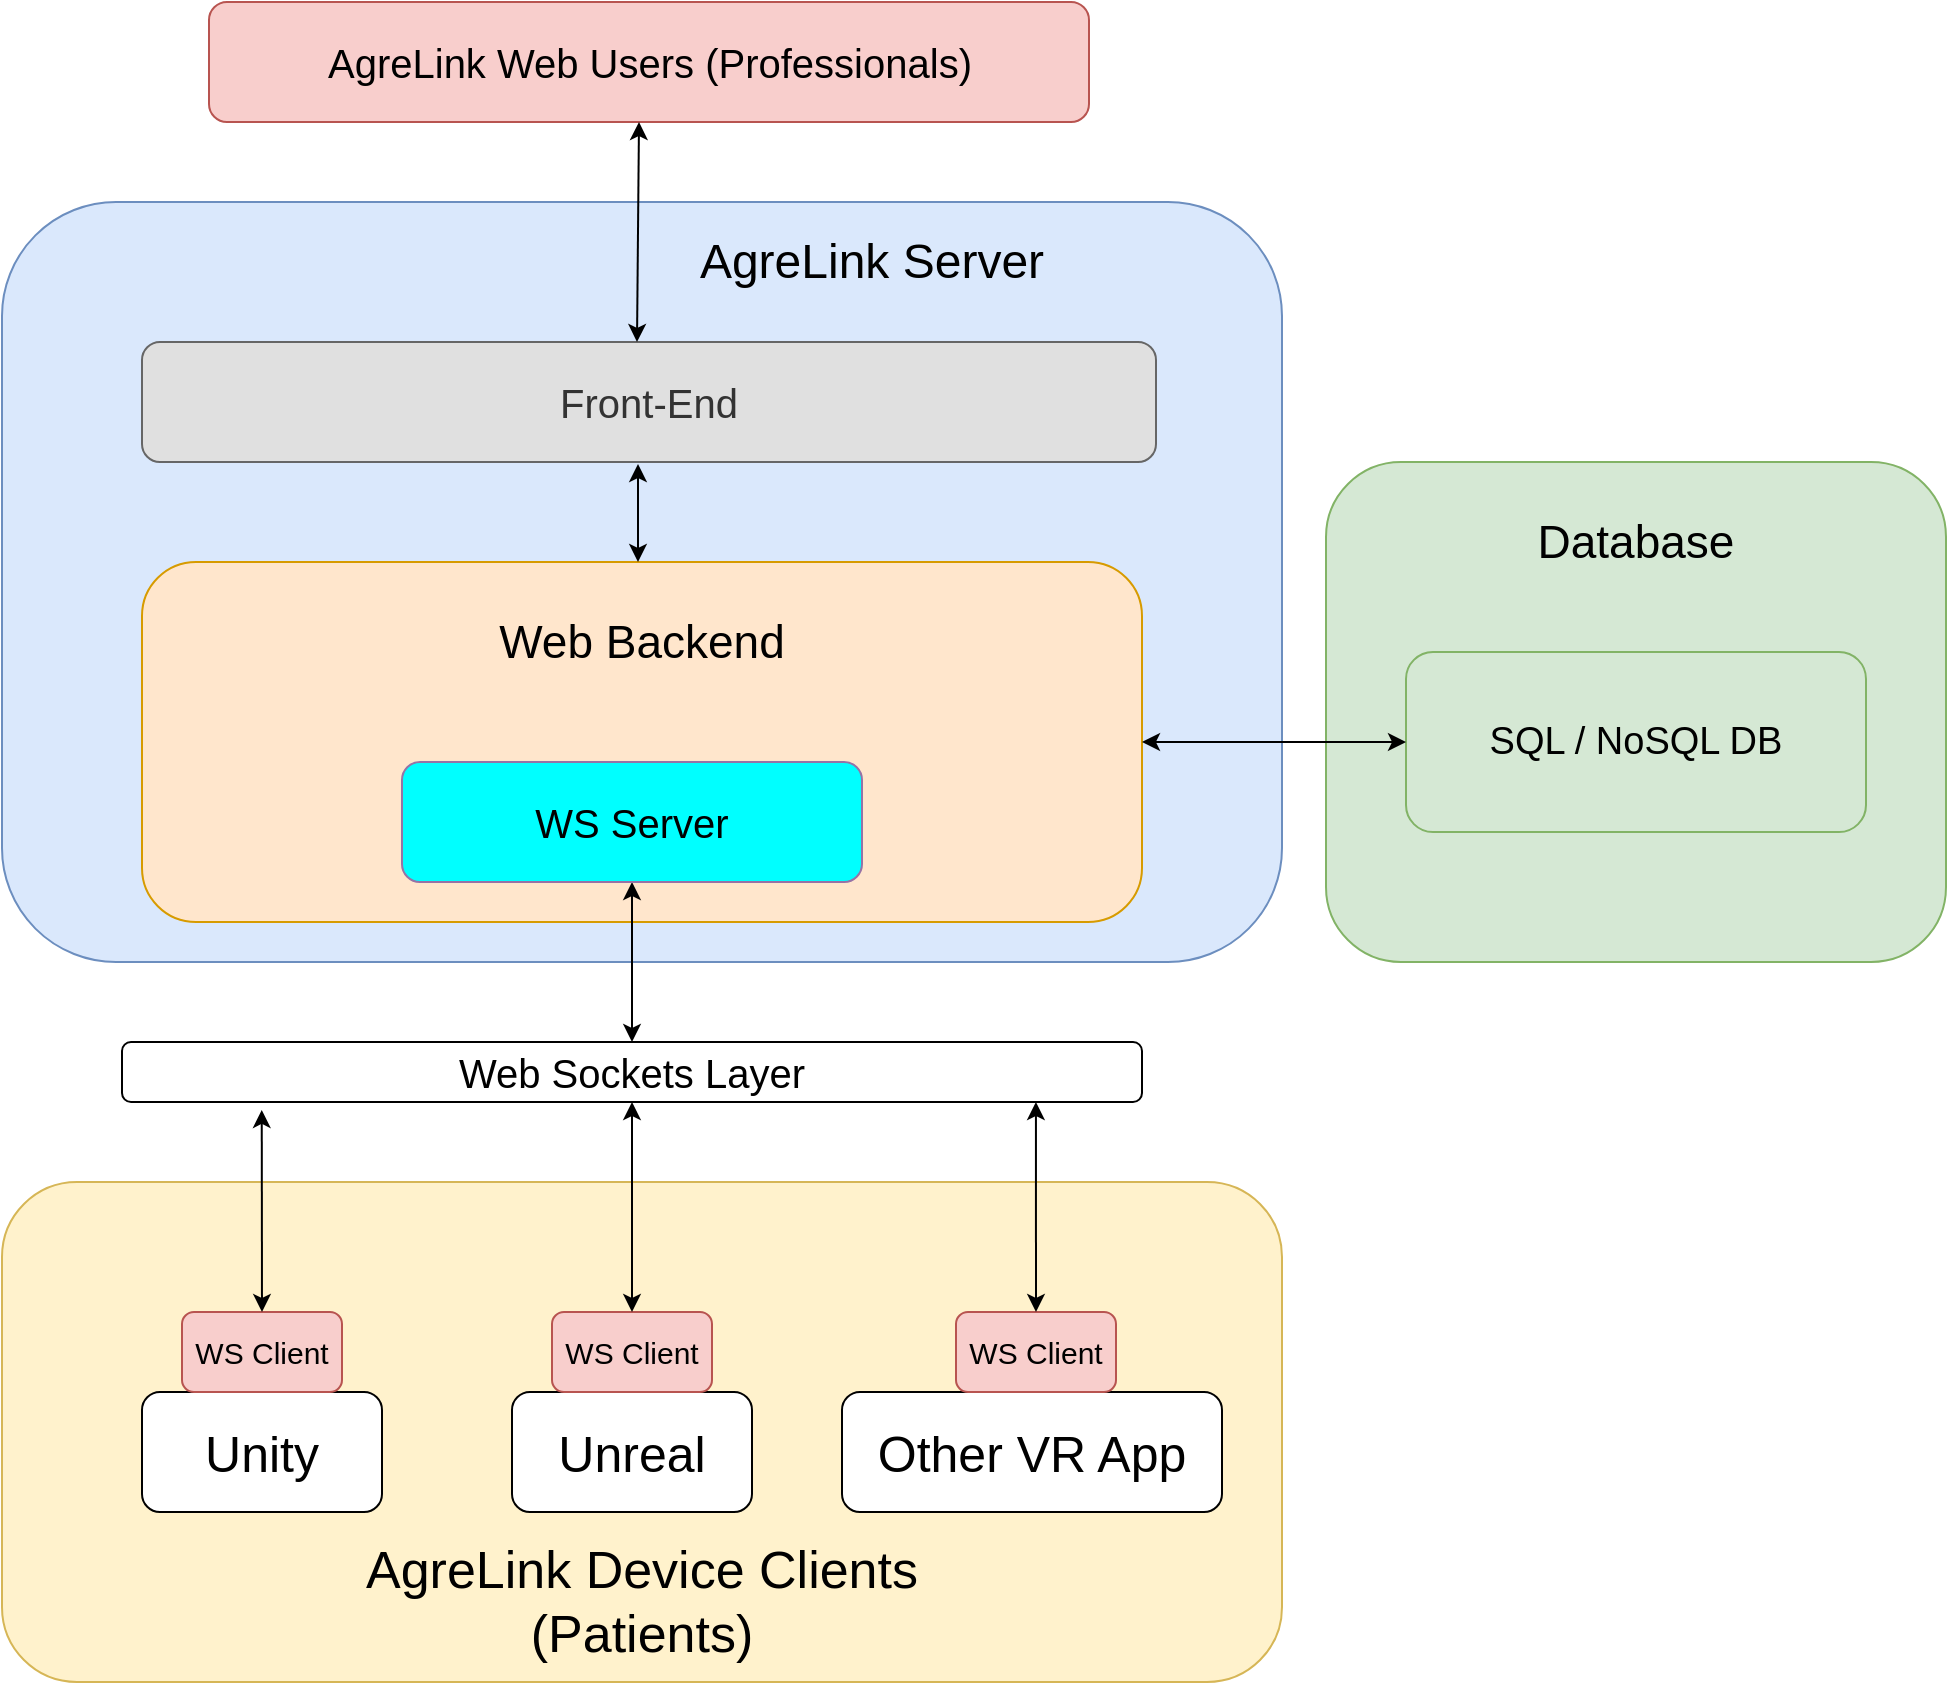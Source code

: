 <mxfile version="12.6.5" type="device"><diagram id="pOQ4RXXhvytzNllPFpIH" name="Page-1"><mxGraphModel dx="2249" dy="816" grid="1" gridSize="10" guides="1" tooltips="1" connect="1" arrows="1" fold="1" page="1" pageScale="1" pageWidth="827" pageHeight="1169" math="0" shadow="0"><root><mxCell id="0"/><mxCell id="1" parent="0"/><mxCell id="QvBqIJJ0vqCoOipd2Zz8-6" value="" style="rounded=1;whiteSpace=wrap;html=1;fontSize=23;fillColor=#d5e8d4;strokeColor=#82b366;gradientColor=none;" vertex="1" parent="1"><mxGeometry x="650" y="370" width="310" height="250" as="geometry"/></mxCell><mxCell id="F59U-7Mb1WK6jHHPPjyz-47" value="" style="rounded=1;whiteSpace=wrap;html=1;shadow=0;glass=0;fillColor=#fff2cc;strokeColor=#d6b656;gradientColor=none;" parent="1" vertex="1"><mxGeometry x="-12" y="730" width="640" height="250" as="geometry"/></mxCell><mxCell id="F59U-7Mb1WK6jHHPPjyz-39" value="" style="rounded=1;whiteSpace=wrap;html=1;glass=0;shadow=0;fillColor=#dae8fc;strokeColor=#6c8ebf;" parent="1" vertex="1"><mxGeometry x="-12" y="240" width="640" height="380" as="geometry"/></mxCell><mxCell id="F59U-7Mb1WK6jHHPPjyz-2" value="&lt;font style=&quot;font-size: 25px&quot;&gt;Unity&lt;/font&gt;" style="rounded=1;whiteSpace=wrap;html=1;" parent="1" vertex="1"><mxGeometry x="58" y="835" width="120" height="60" as="geometry"/></mxCell><mxCell id="F59U-7Mb1WK6jHHPPjyz-3" value="&lt;font style=&quot;font-size: 25px&quot;&gt;Unreal&lt;/font&gt;" style="rounded=1;whiteSpace=wrap;html=1;" parent="1" vertex="1"><mxGeometry x="243" y="835" width="120" height="60" as="geometry"/></mxCell><mxCell id="F59U-7Mb1WK6jHHPPjyz-6" value="&lt;font style=&quot;font-size: 26px&quot;&gt;AgreLink Device Clients (Patients)&lt;/font&gt;" style="text;html=1;strokeColor=none;fillColor=none;align=center;verticalAlign=middle;whiteSpace=wrap;rounded=0;" parent="1" vertex="1"><mxGeometry x="159" y="900" width="298" height="80" as="geometry"/></mxCell><mxCell id="F59U-7Mb1WK6jHHPPjyz-7" value="&lt;font style=&quot;font-size: 15px&quot;&gt;WS Client&lt;/font&gt;" style="rounded=1;whiteSpace=wrap;html=1;fillColor=#f8cecc;strokeColor=#b85450;" parent="1" vertex="1"><mxGeometry x="78" y="795" width="80" height="40" as="geometry"/></mxCell><mxCell id="F59U-7Mb1WK6jHHPPjyz-8" value="&lt;font style=&quot;font-size: 15px&quot;&gt;WS Client&lt;/font&gt;" style="rounded=1;whiteSpace=wrap;html=1;fillColor=#f8cecc;strokeColor=#b85450;" parent="1" vertex="1"><mxGeometry x="263" y="795" width="80" height="40" as="geometry"/></mxCell><mxCell id="F59U-7Mb1WK6jHHPPjyz-10" value="&lt;font style=&quot;font-size: 20px&quot;&gt;Web Sockets Layer&lt;/font&gt;" style="rounded=1;whiteSpace=wrap;html=1;" parent="1" vertex="1"><mxGeometry x="48" y="660" width="510" height="30" as="geometry"/></mxCell><mxCell id="F59U-7Mb1WK6jHHPPjyz-19" value="" style="endArrow=classic;startArrow=classic;html=1;exitX=0.5;exitY=0;exitDx=0;exitDy=0;entryX=0.137;entryY=1.133;entryDx=0;entryDy=0;entryPerimeter=0;" parent="1" source="F59U-7Mb1WK6jHHPPjyz-7" target="F59U-7Mb1WK6jHHPPjyz-10" edge="1"><mxGeometry width="50" height="50" relative="1" as="geometry"><mxPoint x="228" y="650" as="sourcePoint"/><mxPoint x="118.16" y="712.01" as="targetPoint"/></mxGeometry></mxCell><mxCell id="F59U-7Mb1WK6jHHPPjyz-24" value="&lt;font style=&quot;font-size: 24px&quot;&gt;AgreLink Server&lt;/font&gt;" style="text;html=1;strokeColor=none;fillColor=none;align=center;verticalAlign=middle;whiteSpace=wrap;rounded=0;" parent="1" vertex="1"><mxGeometry x="263" y="250" width="320" height="40" as="geometry"/></mxCell><mxCell id="F59U-7Mb1WK6jHHPPjyz-26" value="&lt;font style=&quot;font-size: 19px&quot;&gt;SQL / NoSQL DB&lt;/font&gt;" style="rounded=1;whiteSpace=wrap;html=1;fillColor=#d5e8d4;strokeColor=#82b366;" parent="1" vertex="1"><mxGeometry x="690" y="465" width="230" height="90" as="geometry"/></mxCell><mxCell id="F59U-7Mb1WK6jHHPPjyz-27" style="edgeStyle=orthogonalEdgeStyle;rounded=0;orthogonalLoop=1;jettySize=auto;html=1;exitX=0.5;exitY=1;exitDx=0;exitDy=0;" parent="1" source="F59U-7Mb1WK6jHHPPjyz-24" target="F59U-7Mb1WK6jHHPPjyz-24" edge="1"><mxGeometry relative="1" as="geometry"/></mxCell><mxCell id="F59U-7Mb1WK6jHHPPjyz-28" value="" style="rounded=1;whiteSpace=wrap;html=1;fillColor=#ffe6cc;strokeColor=#d79b00;" parent="1" vertex="1"><mxGeometry x="58" y="420" width="500" height="180" as="geometry"/></mxCell><mxCell id="F59U-7Mb1WK6jHHPPjyz-35" value="" style="endArrow=classic;startArrow=classic;html=1;entryX=0.5;entryY=1;entryDx=0;entryDy=0;exitX=0.5;exitY=0;exitDx=0;exitDy=0;" parent="1" source="F59U-7Mb1WK6jHHPPjyz-10" target="F59U-7Mb1WK6jHHPPjyz-25" edge="1"><mxGeometry width="50" height="50" relative="1" as="geometry"><mxPoint x="258" y="670" as="sourcePoint"/><mxPoint x="308" y="620" as="targetPoint"/></mxGeometry></mxCell><mxCell id="F59U-7Mb1WK6jHHPPjyz-36" value="" style="endArrow=classic;startArrow=classic;html=1;exitX=0.5;exitY=0;exitDx=0;exitDy=0;entryX=0.5;entryY=1;entryDx=0;entryDy=0;" parent="1" source="F59U-7Mb1WK6jHHPPjyz-8" target="F59U-7Mb1WK6jHHPPjyz-10" edge="1"><mxGeometry width="50" height="50" relative="1" as="geometry"><mxPoint x="113" y="700" as="sourcePoint"/><mxPoint x="303.04" y="712.01" as="targetPoint"/></mxGeometry></mxCell><mxCell id="F59U-7Mb1WK6jHHPPjyz-37" value="" style="endArrow=classic;startArrow=classic;html=1;entryX=0;entryY=0.5;entryDx=0;entryDy=0;exitX=1;exitY=0.5;exitDx=0;exitDy=0;" parent="1" source="F59U-7Mb1WK6jHHPPjyz-28" target="F59U-7Mb1WK6jHHPPjyz-26" edge="1"><mxGeometry width="50" height="50" relative="1" as="geometry"><mxPoint x="258" y="670" as="sourcePoint"/><mxPoint x="308" y="620" as="targetPoint"/></mxGeometry></mxCell><mxCell id="F59U-7Mb1WK6jHHPPjyz-38" value="&lt;font style=&quot;font-size: 20px&quot;&gt;Front-End&lt;/font&gt;" style="rounded=1;whiteSpace=wrap;html=1;fillColor=#E0E0E0;strokeColor=#666666;fontColor=#333333;gradientColor=none;" parent="1" vertex="1"><mxGeometry x="58" y="310" width="507" height="60" as="geometry"/></mxCell><mxCell id="F59U-7Mb1WK6jHHPPjyz-49" value="&lt;font style=&quot;font-size: 25px&quot;&gt;Other VR App&lt;/font&gt;" style="rounded=1;whiteSpace=wrap;html=1;" parent="1" vertex="1"><mxGeometry x="408" y="835" width="190" height="60" as="geometry"/></mxCell><mxCell id="F59U-7Mb1WK6jHHPPjyz-50" value="&lt;font style=&quot;font-size: 15px&quot;&gt;WS Client&lt;/font&gt;" style="rounded=1;whiteSpace=wrap;html=1;fillColor=#f8cecc;strokeColor=#b85450;" parent="1" vertex="1"><mxGeometry x="465" y="795" width="80" height="40" as="geometry"/></mxCell><mxCell id="F59U-7Mb1WK6jHHPPjyz-54" value="" style="endArrow=classic;startArrow=classic;html=1;exitX=0.5;exitY=0;exitDx=0;exitDy=0;entryX=0.896;entryY=1;entryDx=0;entryDy=0;entryPerimeter=0;" parent="1" source="F59U-7Mb1WK6jHHPPjyz-50" target="F59U-7Mb1WK6jHHPPjyz-10" edge="1"><mxGeometry width="50" height="50" relative="1" as="geometry"><mxPoint x="508" y="710" as="sourcePoint"/><mxPoint x="308" y="610" as="targetPoint"/></mxGeometry></mxCell><mxCell id="QvBqIJJ0vqCoOipd2Zz8-1" value="&lt;span style=&quot;font-size: 20px&quot;&gt;AgreLink Web Users (Professionals)&lt;/span&gt;" style="rounded=1;whiteSpace=wrap;html=1;fillColor=#f8cecc;strokeColor=#b85450;" vertex="1" parent="1"><mxGeometry x="91.5" y="140" width="440" height="60" as="geometry"/></mxCell><mxCell id="F59U-7Mb1WK6jHHPPjyz-25" value="&lt;font style=&quot;font-size: 20px&quot;&gt;WS Server&lt;/font&gt;" style="rounded=1;whiteSpace=wrap;html=1;fillColor=#00FFFF;strokeColor=#9673a6;" parent="1" vertex="1"><mxGeometry x="188" y="520" width="230" height="60" as="geometry"/></mxCell><mxCell id="QvBqIJJ0vqCoOipd2Zz8-2" value="" style="endArrow=classic;startArrow=classic;html=1;exitX=0.5;exitY=1;exitDx=0;exitDy=0;entryX=0.5;entryY=0;entryDx=0;entryDy=0;" edge="1" parent="1"><mxGeometry width="50" height="50" relative="1" as="geometry"><mxPoint x="306.5" y="200" as="sourcePoint"/><mxPoint x="305.5" y="310" as="targetPoint"/></mxGeometry></mxCell><mxCell id="QvBqIJJ0vqCoOipd2Zz8-3" value="&lt;font style=&quot;font-size: 23px;&quot;&gt;Web Backend&lt;/font&gt;" style="text;html=1;strokeColor=none;fillColor=none;align=center;verticalAlign=middle;whiteSpace=wrap;rounded=0;fontSize=23;" vertex="1" parent="1"><mxGeometry x="202" y="450" width="212" height="20" as="geometry"/></mxCell><mxCell id="QvBqIJJ0vqCoOipd2Zz8-5" value="" style="endArrow=classic;startArrow=classic;html=1;fontSize=23;" edge="1" parent="1"><mxGeometry width="50" height="50" relative="1" as="geometry"><mxPoint x="306" y="420" as="sourcePoint"/><mxPoint x="306" y="371" as="targetPoint"/></mxGeometry></mxCell><mxCell id="QvBqIJJ0vqCoOipd2Zz8-7" style="edgeStyle=orthogonalEdgeStyle;rounded=0;orthogonalLoop=1;jettySize=auto;html=1;exitX=0.5;exitY=1;exitDx=0;exitDy=0;fontSize=23;" edge="1" parent="1" source="QvBqIJJ0vqCoOipd2Zz8-6" target="QvBqIJJ0vqCoOipd2Zz8-6"><mxGeometry relative="1" as="geometry"/></mxCell><mxCell id="QvBqIJJ0vqCoOipd2Zz8-9" value="Database" style="text;html=1;strokeColor=none;fillColor=none;align=center;verticalAlign=middle;whiteSpace=wrap;rounded=0;fontSize=23;" vertex="1" parent="1"><mxGeometry x="785" y="400" width="40" height="20" as="geometry"/></mxCell></root></mxGraphModel></diagram></mxfile>